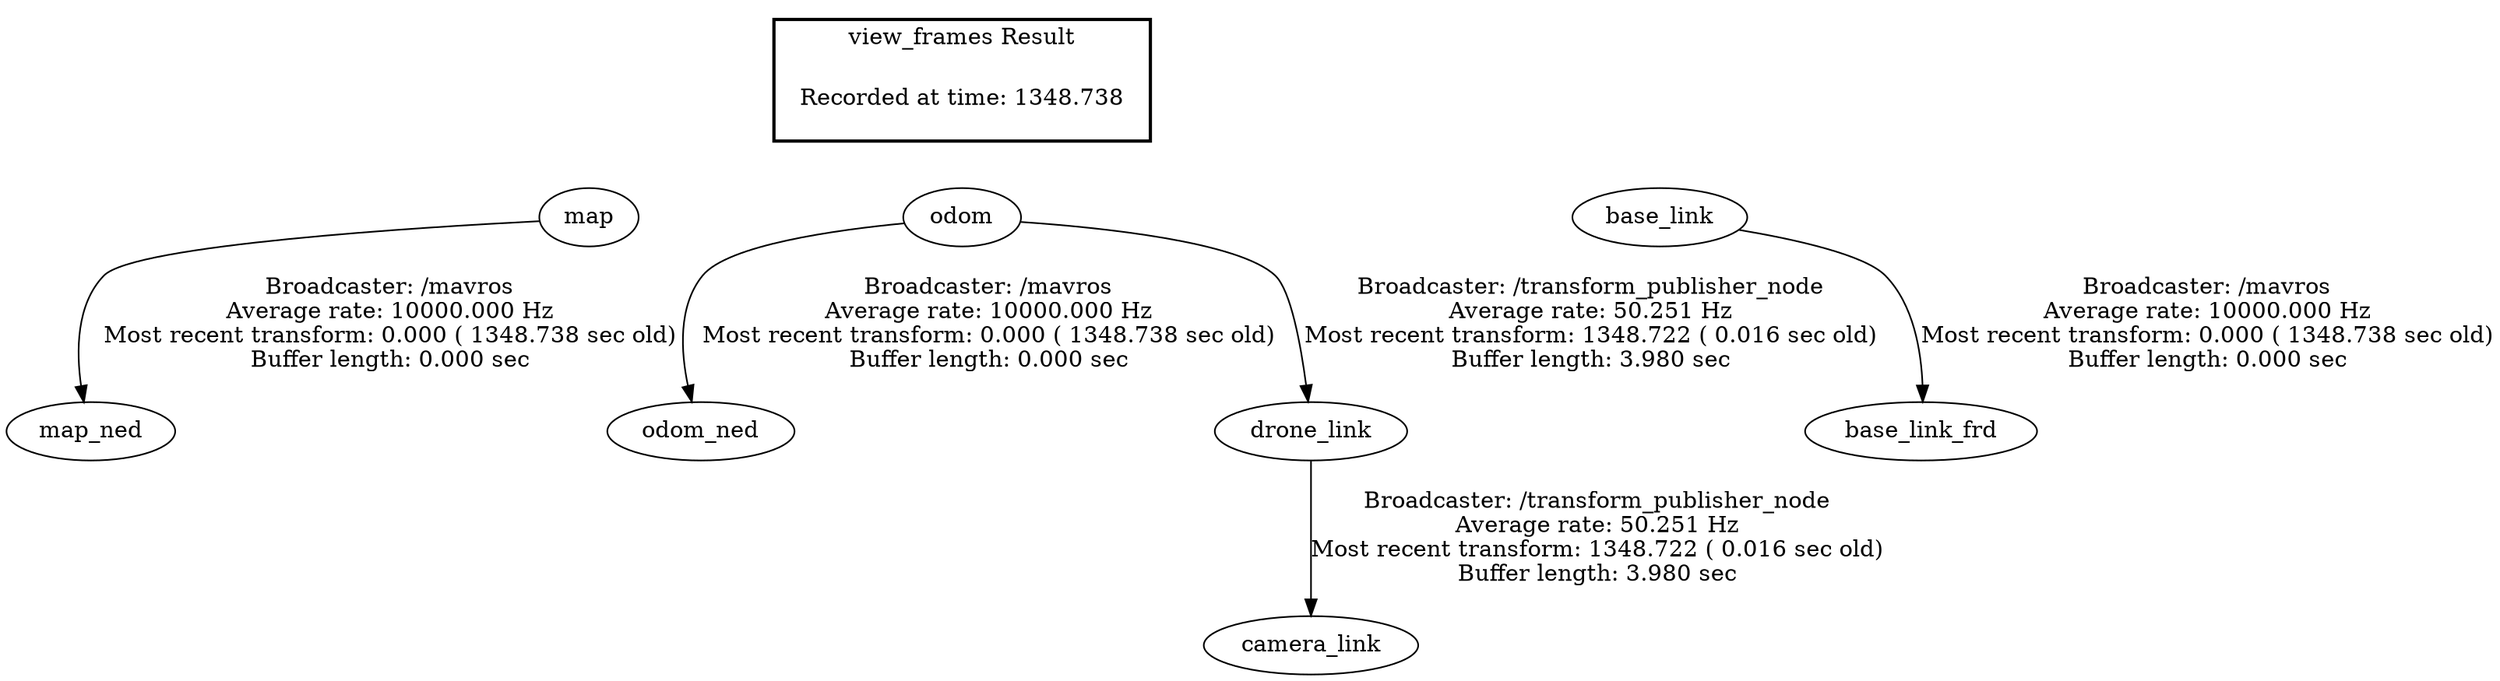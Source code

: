 digraph G {
"map" -> "map_ned"[label="Broadcaster: /mavros\nAverage rate: 10000.000 Hz\nMost recent transform: 0.000 ( 1348.738 sec old)\nBuffer length: 0.000 sec\n"];
"odom" -> "odom_ned"[label="Broadcaster: /mavros\nAverage rate: 10000.000 Hz\nMost recent transform: 0.000 ( 1348.738 sec old)\nBuffer length: 0.000 sec\n"];
"base_link" -> "base_link_frd"[label="Broadcaster: /mavros\nAverage rate: 10000.000 Hz\nMost recent transform: 0.000 ( 1348.738 sec old)\nBuffer length: 0.000 sec\n"];
"drone_link" -> "camera_link"[label="Broadcaster: /transform_publisher_node\nAverage rate: 50.251 Hz\nMost recent transform: 1348.722 ( 0.016 sec old)\nBuffer length: 3.980 sec\n"];
"odom" -> "drone_link"[label="Broadcaster: /transform_publisher_node\nAverage rate: 50.251 Hz\nMost recent transform: 1348.722 ( 0.016 sec old)\nBuffer length: 3.980 sec\n"];
edge [style=invis];
 subgraph cluster_legend { style=bold; color=black; label ="view_frames Result";
"Recorded at time: 1348.738"[ shape=plaintext ] ;
 }->"map";
edge [style=invis];
 subgraph cluster_legend { style=bold; color=black; label ="view_frames Result";
"Recorded at time: 1348.738"[ shape=plaintext ] ;
 }->"odom";
edge [style=invis];
 subgraph cluster_legend { style=bold; color=black; label ="view_frames Result";
"Recorded at time: 1348.738"[ shape=plaintext ] ;
 }->"base_link";
}